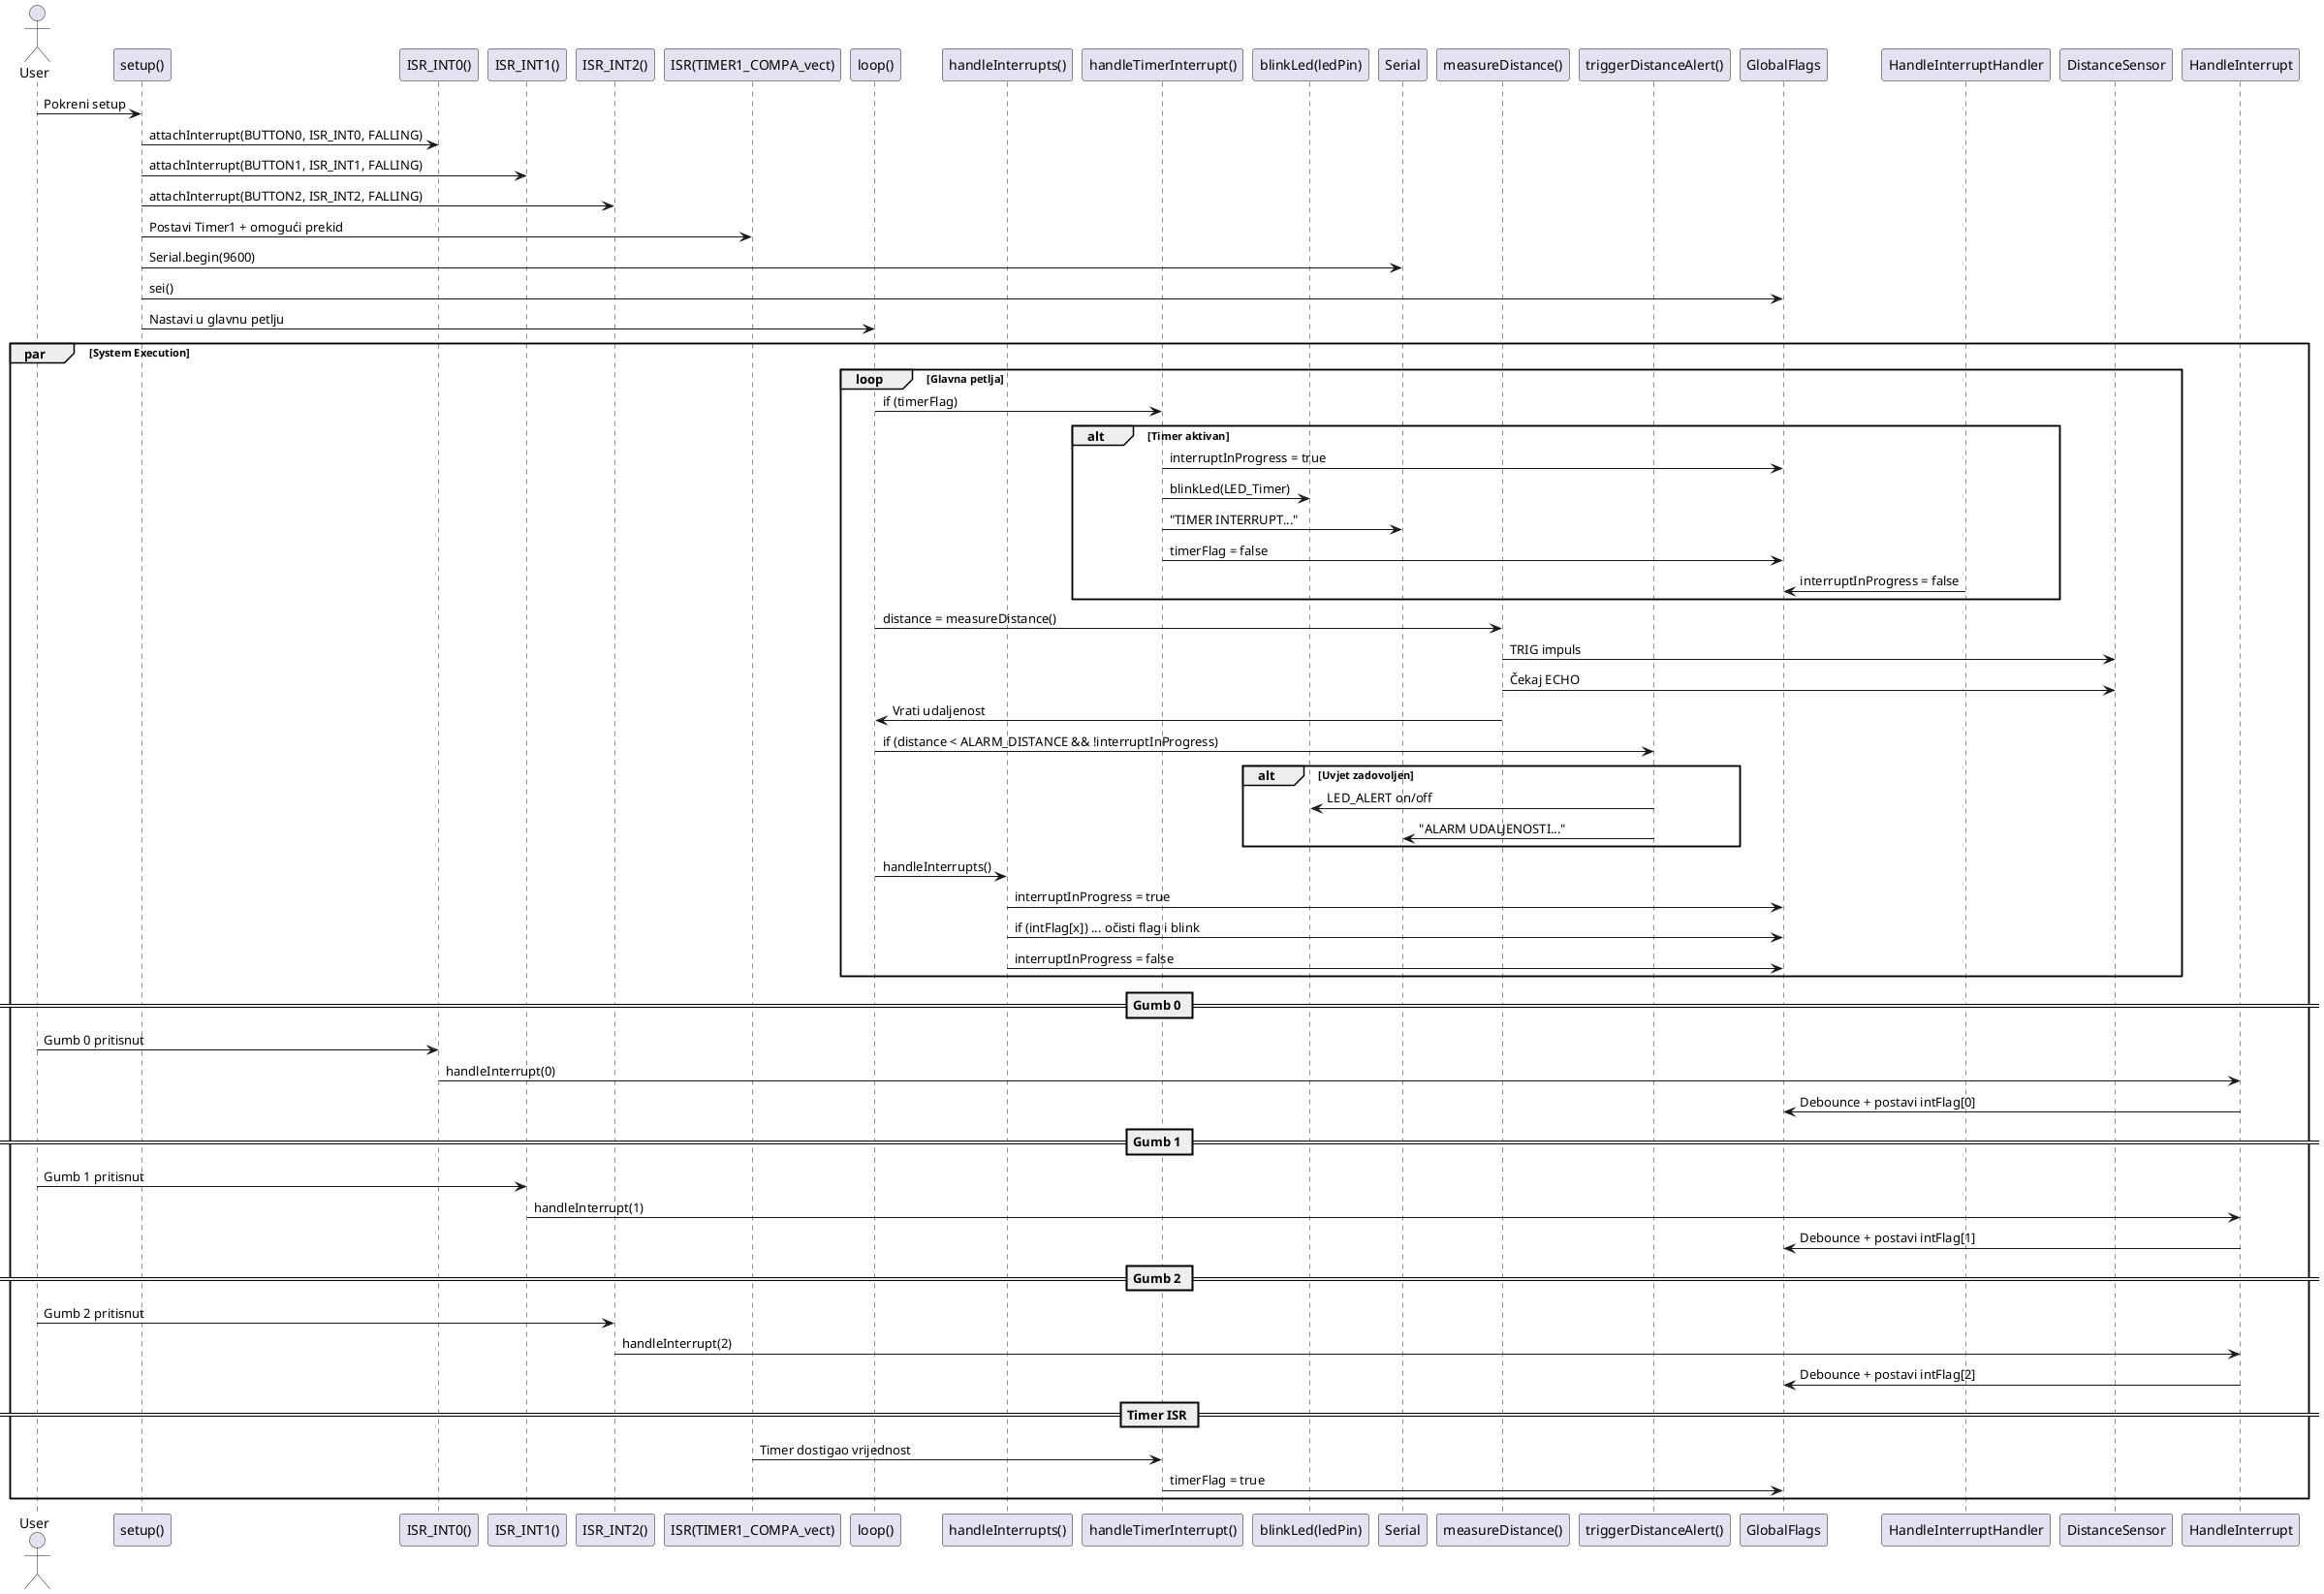 
@startuml
actor User

participant "setup()" as Setup
participant "ISR_INT0()" as ISR0
participant "ISR_INT1()" as ISR1
participant "ISR_INT2()" as ISR2
participant "ISR(TIMER1_COMPA_vect)" as TimerISR
participant "loop()" as MainLoop
participant "handleInterrupts()" as HandleInterrupts
participant "handleTimerInterrupt()" as HandleTimerInterrupt
participant "blinkLed(ledPin)" as BlinkLed
participant "Serial" as Serial
participant "measureDistance()" as MeasureDistance
participant "triggerDistanceAlert()" as TriggerAlert
participant GlobalFlags

' Inicijalizacija sustava
User -> Setup : Pokreni setup
Setup -> ISR0 : attachInterrupt(BUTTON0, ISR_INT0, FALLING)
Setup -> ISR1 : attachInterrupt(BUTTON1, ISR_INT1, FALLING)
Setup -> ISR2 : attachInterrupt(BUTTON2, ISR_INT2, FALLING)
Setup -> TimerISR : Postavi Timer1 + omogući prekid
Setup -> Serial : Serial.begin(9600)
Setup -> GlobalFlags : sei()
Setup -> MainLoop : Nastavi u glavnu petlju

' Glavni tijek – obrada prekida i senzora
par System Execution
    loop Glavna petlja
        ' Timer prekid
        MainLoop -> HandleTimerInterrupt : if (timerFlag)
        alt Timer aktivan
            HandleTimerInterrupt -> GlobalFlags : interruptInProgress = true
            HandleTimerInterrupt -> BlinkLed : blinkLed(LED_Timer)
            HandleTimerInterrupt -> Serial : "TIMER INTERRUPT..."
            HandleTimerInterrupt -> GlobalFlags : timerFlag = false
            HandleInterruptHandler -> GlobalFlags : interruptInProgress = false
        end

        ' Mjerenje udaljenosti
        MainLoop -> MeasureDistance : distance = measureDistance()
        MeasureDistance -> DistanceSensor : TRIG impuls
        MeasureDistance -> DistanceSensor : Čekaj ECHO
        MeasureDistance -> MainLoop : Vrati udaljenost

        ' Aktivacija alarma
        MainLoop -> TriggerAlert : if (distance < ALARM_DISTANCE && !interruptInProgress)
        alt Uvjet zadovoljen
            TriggerAlert -> BlinkLed : LED_ALERT on/off
            TriggerAlert -> Serial : "ALARM UDALJENOSTI..."
        end

        ' Obrada prekida gumba
        MainLoop -> HandleInterrupts : handleInterrupts()
        HandleInterrupts -> GlobalFlags : interruptInProgress = true
        HandleInterrupts -> GlobalFlags : if (intFlag[x]) ... očisti flag i blink
        HandleInterrupts -> GlobalFlags : interruptInProgress = false
    end

    ' ISR logika – detekcija pritiska gumba
    == Gumb 0 ==
    User -> ISR0 : Gumb 0 pritisnut
    ISR0 -> HandleInterrupt : handleInterrupt(0)
    HandleInterrupt -> GlobalFlags : Debounce + postavi intFlag[0]

    == Gumb 1 ==
    User -> ISR1 : Gumb 1 pritisnut
    ISR1 -> HandleInterrupt : handleInterrupt(1)
    HandleInterrupt -> GlobalFlags : Debounce + postavi intFlag[1]

    == Gumb 2 ==
    User -> ISR2 : Gumb 2 pritisnut
    ISR2 -> HandleInterrupt : handleInterrupt(2)
    HandleInterrupt -> GlobalFlags : Debounce + postavi intFlag[2]

    == Timer ISR ==
    TimerISR -> HandleTimerInterrupt : Timer dostigao vrijednost
    HandleTimerInterrupt -> GlobalFlags : timerFlag = true
end
@enduml
